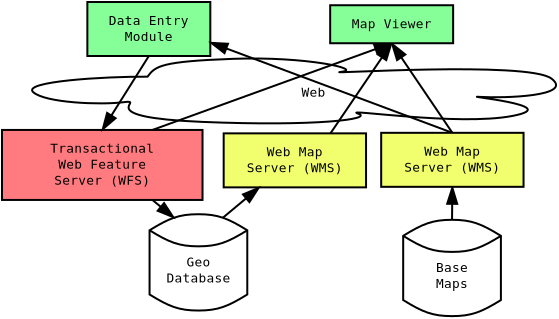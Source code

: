 <?xml version="1.0"?>
<!-- $Header$ -->
<diagram xmlns:dia="http://www.lysator.liu.se/~alla/dia/">
  <diagramdata>
    <attribute name="background">
      <color val="#ffffff"/>
    </attribute>
    <attribute name="paper">
      <composite type="paper">
        <attribute name="name">
          <string>#A4#</string>
        </attribute>
        <attribute name="tmargin">
          <real val="2.82"/>
        </attribute>
        <attribute name="bmargin">
          <real val="2.82"/>
        </attribute>
        <attribute name="lmargin">
          <real val="2.82"/>
        </attribute>
        <attribute name="rmargin">
          <real val="2.82"/>
        </attribute>
        <attribute name="is_portrait">
          <boolean val="true"/>
        </attribute>
        <attribute name="scaling">
          <real val="1"/>
        </attribute>
        <attribute name="fitto">
          <boolean val="false"/>
        </attribute>
      </composite>
    </attribute>
    <attribute name="grid">
      <composite type="grid">
        <attribute name="width_x">
          <real val="1"/>
        </attribute>
        <attribute name="width_y">
          <real val="1"/>
        </attribute>
        <attribute name="visible_x">
          <int val="1"/>
        </attribute>
        <attribute name="visible_y">
          <int val="1"/>
        </attribute>
      </composite>
    </attribute>
    <attribute name="guides">
      <composite type="guides">
        <attribute name="hguides"/>
        <attribute name="vguides"/>
      </composite>
    </attribute>
  </diagramdata>
  <layer name="Background" visible="true">
    <object type="Network - Cloud" version="0" id="O0">
      <attribute name="obj_pos">
        <point val="2.05,3.228"/>
      </attribute>
      <attribute name="obj_bb">
        <rectangle val="2,3.178;28.3,6.522"/>
      </attribute>
      <attribute name="elem_corner">
        <point val="2.05,3.228"/>
      </attribute>
      <attribute name="elem_width">
        <real val="26.2"/>
      </attribute>
      <attribute name="elem_height">
        <real val="3.245"/>
      </attribute>
      <attribute name="border_width">
        <real val="0.1"/>
      </attribute>
      <attribute name="inner_color">
        <color val="#2cfffb"/>
      </attribute>
      <attribute name="show_background">
        <boolean val="true"/>
      </attribute>
      <attribute name="flip_horizontal">
        <boolean val="false"/>
      </attribute>
      <attribute name="flip_vertical">
        <boolean val="false"/>
      </attribute>
      <attribute name="padding">
        <real val="0.354"/>
      </attribute>
      <attribute name="text">
        <composite type="text">
          <attribute name="string">
            <string>#Web#</string>
          </attribute>
          <attribute name="font">
            <font name="Courier"/>
          </attribute>
          <attribute name="height">
            <real val="0.8"/>
          </attribute>
          <attribute name="pos">
            <point val="15.852,5.102"/>
          </attribute>
          <attribute name="color">
            <color val="#000000"/>
          </attribute>
          <attribute name="alignment">
            <enum val="1"/>
          </attribute>
        </composite>
      </attribute>
    </object>
    <object type="Flowchart - Box" version="0" id="O1">
      <attribute name="obj_pos">
        <point val="4.814,0.404"/>
      </attribute>
      <attribute name="obj_bb">
        <rectangle val="4.764,0.354;11.011,3.154"/>
      </attribute>
      <attribute name="elem_corner">
        <point val="4.814,0.404"/>
      </attribute>
      <attribute name="elem_width">
        <real val="6.148"/>
      </attribute>
      <attribute name="elem_height">
        <real val="2.7"/>
      </attribute>
      <attribute name="border_width">
        <real val="0.1"/>
      </attribute>
      <attribute name="inner_color">
        <color val="#87ff99"/>
      </attribute>
      <attribute name="show_background">
        <boolean val="true"/>
      </attribute>
      <attribute name="padding">
        <real val="0.5"/>
      </attribute>
      <attribute name="text">
        <composite type="text">
          <attribute name="string">
            <string>#Data Entry
Module#</string>
          </attribute>
          <attribute name="font">
            <font name="Courier"/>
          </attribute>
          <attribute name="height">
            <real val="0.8"/>
          </attribute>
          <attribute name="pos">
            <point val="7.888,1.549"/>
          </attribute>
          <attribute name="color">
            <color val="#000000"/>
          </attribute>
          <attribute name="alignment">
            <enum val="1"/>
          </attribute>
        </composite>
      </attribute>
    </object>
    <object type="Flowchart - Box" version="0" id="O2">
      <attribute name="obj_pos">
        <point val="0.546,6.801"/>
      </attribute>
      <attribute name="obj_bb">
        <rectangle val="0.496,6.751;10.623,10.351"/>
      </attribute>
      <attribute name="elem_corner">
        <point val="0.546,6.801"/>
      </attribute>
      <attribute name="elem_width">
        <real val="10.026"/>
      </attribute>
      <attribute name="elem_height">
        <real val="3.5"/>
      </attribute>
      <attribute name="border_width">
        <real val="0.1"/>
      </attribute>
      <attribute name="inner_color">
        <color val="#ff7b7f"/>
      </attribute>
      <attribute name="show_background">
        <boolean val="true"/>
      </attribute>
      <attribute name="padding">
        <real val="0.5"/>
      </attribute>
      <attribute name="text">
        <composite type="text">
          <attribute name="string">
            <string>#Transactional
Web Feature
Server (WFS)#</string>
          </attribute>
          <attribute name="font">
            <font name="Courier"/>
          </attribute>
          <attribute name="height">
            <real val="0.8"/>
          </attribute>
          <attribute name="pos">
            <point val="5.56,7.946"/>
          </attribute>
          <attribute name="color">
            <color val="#000000"/>
          </attribute>
          <attribute name="alignment">
            <enum val="1"/>
          </attribute>
        </composite>
      </attribute>
    </object>
    <object type="Flowchart - Magnetic Disk" version="0" id="O3">
      <attribute name="obj_pos">
        <point val="7.924,11.016"/>
      </attribute>
      <attribute name="obj_bb">
        <rectangle val="7.874,10.966;12.859,15.88"/>
      </attribute>
      <attribute name="elem_corner">
        <point val="7.924,11.016"/>
      </attribute>
      <attribute name="elem_width">
        <real val="4.886"/>
      </attribute>
      <attribute name="elem_height">
        <real val="4.814"/>
      </attribute>
      <attribute name="border_width">
        <real val="0.1"/>
      </attribute>
      <attribute name="inner_color">
        <color val="#ee7dff"/>
      </attribute>
      <attribute name="show_background">
        <boolean val="true"/>
      </attribute>
      <attribute name="flip_horizontal">
        <boolean val="false"/>
      </attribute>
      <attribute name="flip_vertical">
        <boolean val="false"/>
      </attribute>
      <attribute name="padding">
        <real val="0.354"/>
      </attribute>
      <attribute name="text">
        <composite type="text">
          <attribute name="string">
            <string>#Geo
Database#</string>
          </attribute>
          <attribute name="font">
            <font name="Courier"/>
          </attribute>
          <attribute name="height">
            <real val="0.8"/>
          </attribute>
          <attribute name="pos">
            <point val="10.367,13.619"/>
          </attribute>
          <attribute name="color">
            <color val="#000000"/>
          </attribute>
          <attribute name="alignment">
            <enum val="1"/>
          </attribute>
        </composite>
      </attribute>
    </object>
    <object type="Flowchart - Box" version="0" id="O4">
      <attribute name="obj_pos">
        <point val="11.63,6.972"/>
      </attribute>
      <attribute name="obj_bb">
        <rectangle val="11.58,6.922;18.797,9.722"/>
      </attribute>
      <attribute name="elem_corner">
        <point val="11.63,6.972"/>
      </attribute>
      <attribute name="elem_width">
        <real val="7.118"/>
      </attribute>
      <attribute name="elem_height">
        <real val="2.7"/>
      </attribute>
      <attribute name="border_width">
        <real val="0.1"/>
      </attribute>
      <attribute name="inner_color">
        <color val="#f1ff6e"/>
      </attribute>
      <attribute name="show_background">
        <boolean val="true"/>
      </attribute>
      <attribute name="padding">
        <real val="0.5"/>
      </attribute>
      <attribute name="text">
        <composite type="text">
          <attribute name="string">
            <string>#Web Map
Server (WMS)#</string>
          </attribute>
          <attribute name="font">
            <font name="Courier"/>
          </attribute>
          <attribute name="height">
            <real val="0.8"/>
          </attribute>
          <attribute name="pos">
            <point val="15.189,8.116"/>
          </attribute>
          <attribute name="color">
            <color val="#000000"/>
          </attribute>
          <attribute name="alignment">
            <enum val="1"/>
          </attribute>
        </composite>
      </attribute>
    </object>
    <object type="UML - Message" version="0" id="O5">
      <attribute name="obj_pos">
        <point val="7.888,3.104"/>
      </attribute>
      <attribute name="obj_bb">
        <rectangle val="4.71,2.254;8.738,7.651"/>
      </attribute>
      <attribute name="conn_endpoints">
        <point val="7.888,3.104"/>
        <point val="5.56,6.801"/>
      </attribute>
      <attribute name="text">
        <string>##</string>
      </attribute>
      <attribute name="text_pos">
        <point val="6.724,4.952"/>
      </attribute>
      <attribute name="type">
        <int val="0"/>
      </attribute>
      <connections>
        <connection handle="0" to="O1" connection="13"/>
        <connection handle="1" to="O2" connection="2"/>
      </connections>
    </object>
    <object type="UML - Message" version="0" id="O6">
      <attribute name="obj_pos">
        <point val="8.066,10.301"/>
      </attribute>
      <attribute name="obj_bb">
        <rectangle val="7.216,9.302;9.995,12.042"/>
      </attribute>
      <attribute name="conn_endpoints">
        <point val="8.066,10.301"/>
        <point val="9.145,11.192"/>
      </attribute>
      <attribute name="text">
        <string/>
      </attribute>
      <attribute name="text_pos">
        <point val="8.606,10.746"/>
      </attribute>
      <attribute name="type">
        <int val="0"/>
      </attribute>
      <connections>
        <connection handle="0" to="O2" connection="14"/>
        <connection handle="1" to="O3" connection="1"/>
      </connections>
    </object>
    <object type="UML - Message" version="0" id="O7">
      <attribute name="obj_pos">
        <point val="11.588,11.192"/>
      </attribute>
      <attribute name="obj_bb">
        <rectangle val="10.738,8.822;14.259,12.042"/>
      </attribute>
      <attribute name="conn_endpoints">
        <point val="11.588,11.192"/>
        <point val="13.409,9.672"/>
      </attribute>
      <attribute name="text">
        <string/>
      </attribute>
      <attribute name="text_pos">
        <point val="12.499,10.432"/>
      </attribute>
      <attribute name="type">
        <int val="0"/>
      </attribute>
      <connections>
        <connection handle="0" to="O3" connection="3"/>
        <connection handle="1" to="O4" connection="12"/>
      </connections>
    </object>
    <object type="UML - Message" version="0" id="O8">
      <attribute name="obj_pos">
        <point val="16.968,6.972"/>
      </attribute>
      <attribute name="obj_bb">
        <rectangle val="16.118,1.616;20.879,7.822"/>
      </attribute>
      <attribute name="conn_endpoints">
        <point val="16.968,6.972"/>
        <point val="20.029,2.466"/>
      </attribute>
      <attribute name="text">
        <string/>
      </attribute>
      <attribute name="text_pos">
        <point val="18.498,4.719"/>
      </attribute>
      <attribute name="type">
        <int val="0"/>
      </attribute>
      <connections>
        <connection handle="0" to="O4" connection="3"/>
        <connection handle="1" to="O13" connection="13"/>
      </connections>
    </object>
    <object type="UML - Message" version="0" id="O9">
      <attribute name="obj_pos">
        <point val="23.064,6.945"/>
      </attribute>
      <attribute name="obj_bb">
        <rectangle val="19.179,1.616;23.914,7.795"/>
      </attribute>
      <attribute name="conn_endpoints">
        <point val="23.064,6.945"/>
        <point val="20.029,2.466"/>
      </attribute>
      <attribute name="text">
        <string/>
      </attribute>
      <attribute name="text_pos">
        <point val="21.546,4.705"/>
      </attribute>
      <attribute name="type">
        <int val="105"/>
      </attribute>
      <connections>
        <connection handle="0" to="O14" connection="2"/>
        <connection handle="1" to="O13" connection="13"/>
      </connections>
    </object>
    <object type="UML - Message" version="0" id="O10">
      <attribute name="obj_pos">
        <point val="23.048,11.295"/>
      </attribute>
      <attribute name="obj_bb">
        <rectangle val="22.198,8.795;23.914,12.145"/>
      </attribute>
      <attribute name="conn_endpoints">
        <point val="23.048,11.295"/>
        <point val="23.064,9.645"/>
      </attribute>
      <attribute name="text">
        <string/>
      </attribute>
      <attribute name="text_pos">
        <point val="23.056,10.47"/>
      </attribute>
      <attribute name="type">
        <int val="0"/>
      </attribute>
      <connections>
        <connection handle="0" to="O15" connection="2"/>
        <connection handle="1" to="O14" connection="13"/>
      </connections>
    </object>
    <object type="UML - Message" version="0" id="O11">
      <attribute name="obj_pos">
        <point val="23.064,6.945"/>
      </attribute>
      <attribute name="obj_bb">
        <rectangle val="10.111,1.579;23.914,7.795"/>
      </attribute>
      <attribute name="conn_endpoints">
        <point val="23.064,6.945"/>
        <point val="10.961,2.429"/>
      </attribute>
      <attribute name="text">
        <string>##</string>
      </attribute>
      <attribute name="text_pos">
        <point val="17.013,4.687"/>
      </attribute>
      <attribute name="type">
        <int val="0"/>
      </attribute>
      <connections>
        <connection handle="0" to="O14" connection="2"/>
        <connection handle="1" to="O1" connection="10"/>
      </connections>
    </object>
    <object type="UML - Message" version="0" id="O12">
      <attribute name="obj_pos">
        <point val="8.066,6.801"/>
      </attribute>
      <attribute name="obj_bb">
        <rectangle val="7.216,1.616;20.879,7.651"/>
      </attribute>
      <attribute name="conn_endpoints">
        <point val="8.066,6.801"/>
        <point val="20.029,2.466"/>
      </attribute>
      <attribute name="text">
        <string/>
      </attribute>
      <attribute name="text_pos">
        <point val="14.048,4.633"/>
      </attribute>
      <attribute name="type">
        <int val="1079988248"/>
      </attribute>
      <connections>
        <connection handle="0" to="O2" connection="3"/>
        <connection handle="1" to="O13" connection="13"/>
      </connections>
    </object>
    <object type="Flowchart - Box" version="0" id="O13">
      <attribute name="obj_pos">
        <point val="16.955,0.566"/>
      </attribute>
      <attribute name="obj_bb">
        <rectangle val="16.905,0.516;23.153,2.516"/>
      </attribute>
      <attribute name="elem_corner">
        <point val="16.955,0.566"/>
      </attribute>
      <attribute name="elem_width">
        <real val="6.148"/>
      </attribute>
      <attribute name="elem_height">
        <real val="1.9"/>
      </attribute>
      <attribute name="border_width">
        <real val="0.1"/>
      </attribute>
      <attribute name="inner_color">
        <color val="#87ff99"/>
      </attribute>
      <attribute name="show_background">
        <boolean val="true"/>
      </attribute>
      <attribute name="padding">
        <real val="0.5"/>
      </attribute>
      <attribute name="text">
        <composite type="text">
          <attribute name="string">
            <string>#Map Viewer#</string>
          </attribute>
          <attribute name="font">
            <font name="Courier"/>
          </attribute>
          <attribute name="height">
            <real val="0.8"/>
          </attribute>
          <attribute name="pos">
            <point val="20.029,1.71"/>
          </attribute>
          <attribute name="color">
            <color val="#000000"/>
          </attribute>
          <attribute name="alignment">
            <enum val="1"/>
          </attribute>
        </composite>
      </attribute>
    </object>
    <object type="Flowchart - Box" version="0" id="O14">
      <attribute name="obj_pos">
        <point val="19.505,6.945"/>
      </attribute>
      <attribute name="obj_bb">
        <rectangle val="19.455,6.895;26.673,9.695"/>
      </attribute>
      <attribute name="elem_corner">
        <point val="19.505,6.945"/>
      </attribute>
      <attribute name="elem_width">
        <real val="7.118"/>
      </attribute>
      <attribute name="elem_height">
        <real val="2.7"/>
      </attribute>
      <attribute name="border_width">
        <real val="0.1"/>
      </attribute>
      <attribute name="inner_color">
        <color val="#f1ff6e"/>
      </attribute>
      <attribute name="show_background">
        <boolean val="true"/>
      </attribute>
      <attribute name="padding">
        <real val="0.5"/>
      </attribute>
      <attribute name="text">
        <composite type="text">
          <attribute name="string">
            <string>#Web Map
Server (WMS)#</string>
          </attribute>
          <attribute name="font">
            <font name="Courier"/>
          </attribute>
          <attribute name="height">
            <real val="0.8"/>
          </attribute>
          <attribute name="pos">
            <point val="23.064,8.09"/>
          </attribute>
          <attribute name="color">
            <color val="#000000"/>
          </attribute>
          <attribute name="alignment">
            <enum val="1"/>
          </attribute>
        </composite>
      </attribute>
    </object>
    <object type="Flowchart - Magnetic Disk" version="0" id="O15">
      <attribute name="obj_pos">
        <point val="20.605,11.295"/>
      </attribute>
      <attribute name="obj_bb">
        <rectangle val="20.555,11.245;25.541,16.159"/>
      </attribute>
      <attribute name="elem_corner">
        <point val="20.605,11.295"/>
      </attribute>
      <attribute name="elem_width">
        <real val="4.886"/>
      </attribute>
      <attribute name="elem_height">
        <real val="4.814"/>
      </attribute>
      <attribute name="border_width">
        <real val="0.1"/>
      </attribute>
      <attribute name="inner_color">
        <color val="#ee7dff"/>
      </attribute>
      <attribute name="show_background">
        <boolean val="true"/>
      </attribute>
      <attribute name="flip_horizontal">
        <boolean val="false"/>
      </attribute>
      <attribute name="flip_vertical">
        <boolean val="false"/>
      </attribute>
      <attribute name="padding">
        <real val="0.354"/>
      </attribute>
      <attribute name="text">
        <composite type="text">
          <attribute name="string">
            <string>#Base
Maps#</string>
          </attribute>
          <attribute name="font">
            <font name="Courier"/>
          </attribute>
          <attribute name="height">
            <real val="0.8"/>
          </attribute>
          <attribute name="pos">
            <point val="23.048,13.898"/>
          </attribute>
          <attribute name="color">
            <color val="#000000"/>
          </attribute>
          <attribute name="alignment">
            <enum val="1"/>
          </attribute>
        </composite>
      </attribute>
    </object>
  </layer>
</diagram>
